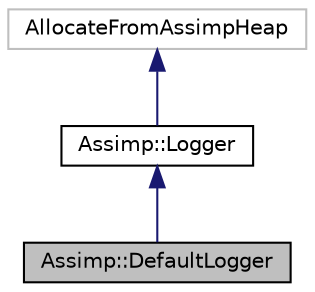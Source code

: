 digraph "Assimp::DefaultLogger"
{
  edge [fontname="Helvetica",fontsize="10",labelfontname="Helvetica",labelfontsize="10"];
  node [fontname="Helvetica",fontsize="10",shape=record];
  Node1 [label="Assimp::DefaultLogger",height=0.2,width=0.4,color="black", fillcolor="grey75", style="filled" fontcolor="black"];
  Node2 -> Node1 [dir="back",color="midnightblue",fontsize="10",style="solid",fontname="Helvetica"];
  Node2 [label="Assimp::Logger",height=0.2,width=0.4,color="black", fillcolor="white", style="filled",URL="$class_assimp_1_1_logger.html",tooltip="CPP-API: Abstract interface for logger implementations. Assimp provides a default implementation and ..."];
  Node3 -> Node2 [dir="back",color="midnightblue",fontsize="10",style="solid",fontname="Helvetica"];
  Node3 [label="AllocateFromAssimpHeap",height=0.2,width=0.4,color="grey75", fillcolor="white", style="filled"];
}

